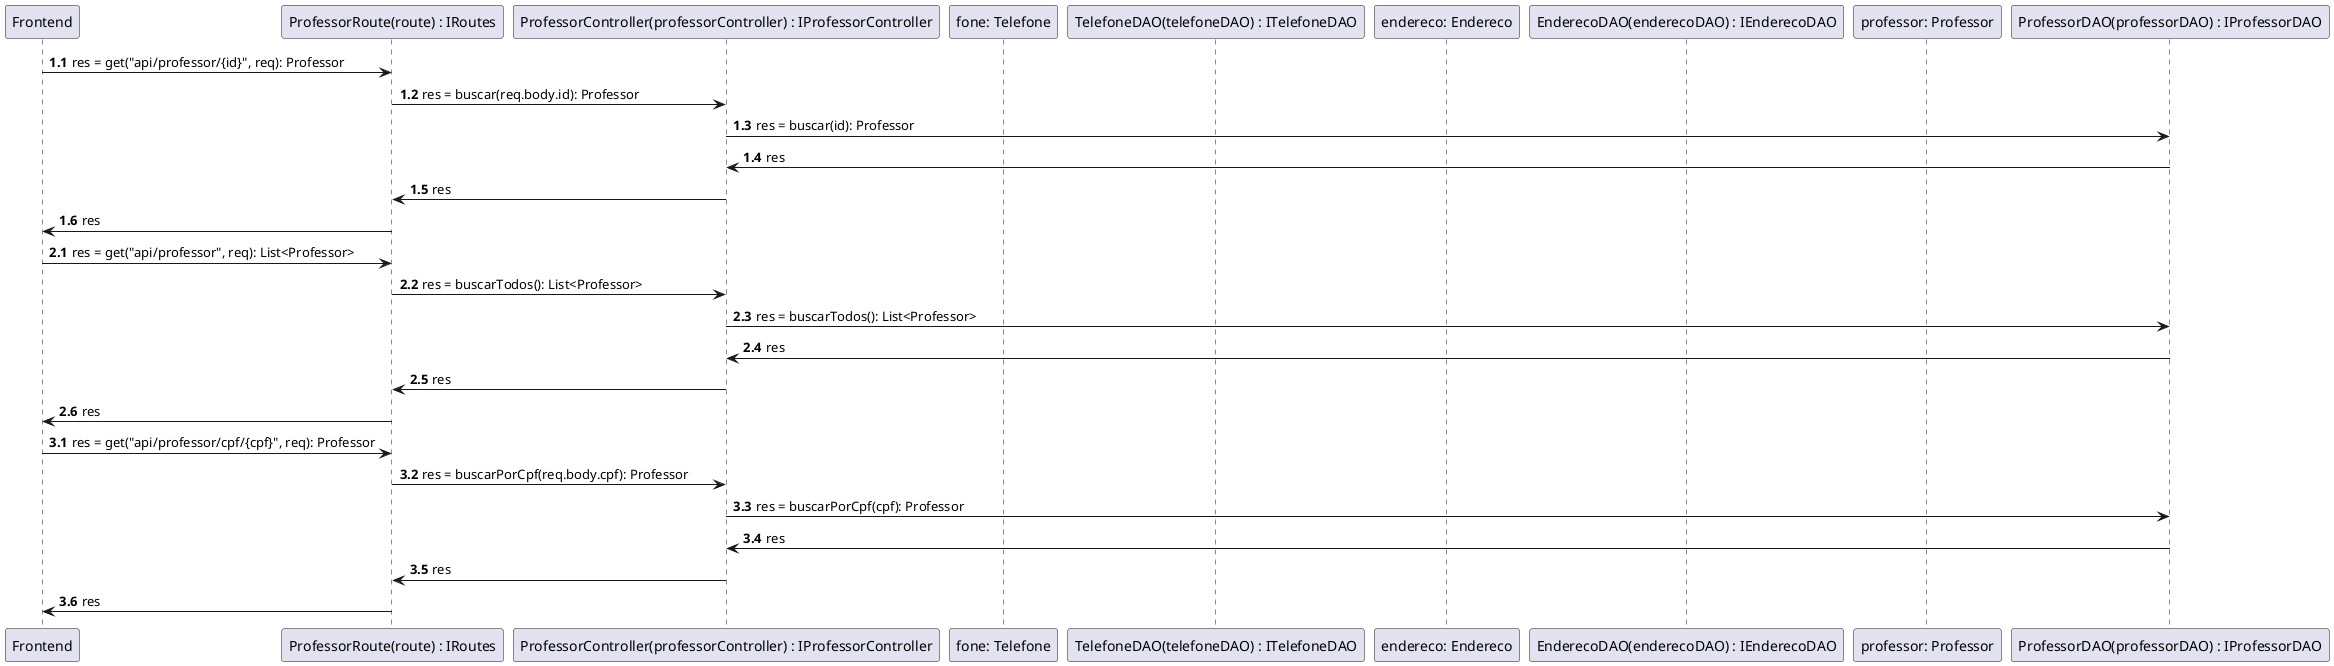 @startuml Diagrama de Sequencia

participant Frontend as Frontend
participant "ProfessorRoute(route) : IRoutes" as Routes
participant "ProfessorController(professorController) : IProfessorController" as ProfessorController
participant "fone: Telefone" as Telefone
participant "TelefoneDAO(telefoneDAO) : ITelefoneDAO" as TelefoneDAO
participant "endereco: Endereco" as Endereco
participant "EnderecoDAO(enderecoDAO) : IEnderecoDAO" as EnderecoDAO
participant "professor: Professor" as Professor
participant "ProfessorDAO(professorDAO) : IProfessorDAO" as ProfessorDAO

autonumber 1.1
' Buscar professor
Frontend->Routes: res = get("api/professor/{id}", req): Professor
Routes->ProfessorController: res = buscar(req.body.id): Professor
ProfessorController->ProfessorDAO: res = buscar(id): Professor
ProfessorDAO->ProfessorController: res
ProfessorController->Routes: res
Routes->Frontend: res

' Buscar todos professors
autonumber inc A
Frontend->Routes: res = get("api/professor", req): List<Professor>
Routes->ProfessorController: res = buscarTodos(): List<Professor>
ProfessorController->ProfessorDAO: res = buscarTodos(): List<Professor>
ProfessorDAO->ProfessorController: res
ProfessorController->Routes: res
Routes->Frontend: res

' Buscar professor por cpf
autonumber inc A
Frontend->Routes: res = get("api/professor/cpf/{cpf}", req): Professor
Routes->ProfessorController: res = buscarPorCpf(req.body.cpf): Professor
ProfessorController->ProfessorDAO: res = buscarPorCpf(cpf): Professor
ProfessorDAO->ProfessorController: res
ProfessorController->Routes: res
Routes->Frontend: res
